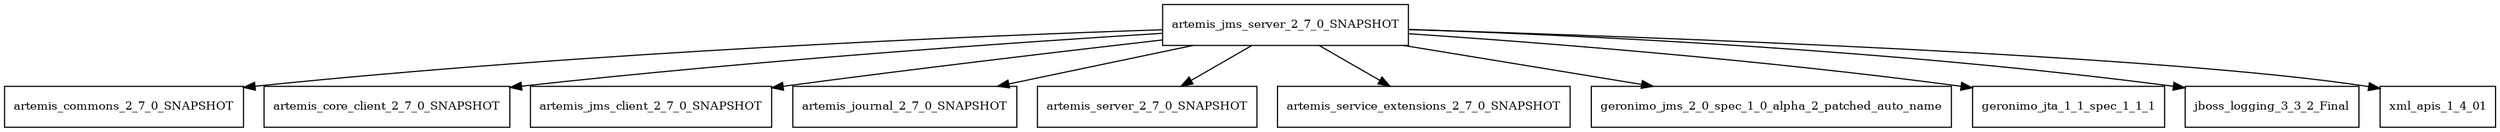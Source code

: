 digraph artemis_jms_server_2_7_0_SNAPSHOT_dependencies {
  node [shape = box, fontsize=10.0];
  artemis_jms_server_2_7_0_SNAPSHOT -> artemis_commons_2_7_0_SNAPSHOT;
  artemis_jms_server_2_7_0_SNAPSHOT -> artemis_core_client_2_7_0_SNAPSHOT;
  artemis_jms_server_2_7_0_SNAPSHOT -> artemis_jms_client_2_7_0_SNAPSHOT;
  artemis_jms_server_2_7_0_SNAPSHOT -> artemis_journal_2_7_0_SNAPSHOT;
  artemis_jms_server_2_7_0_SNAPSHOT -> artemis_server_2_7_0_SNAPSHOT;
  artemis_jms_server_2_7_0_SNAPSHOT -> artemis_service_extensions_2_7_0_SNAPSHOT;
  artemis_jms_server_2_7_0_SNAPSHOT -> geronimo_jms_2_0_spec_1_0_alpha_2_patched_auto_name;
  artemis_jms_server_2_7_0_SNAPSHOT -> geronimo_jta_1_1_spec_1_1_1;
  artemis_jms_server_2_7_0_SNAPSHOT -> jboss_logging_3_3_2_Final;
  artemis_jms_server_2_7_0_SNAPSHOT -> xml_apis_1_4_01;
}
